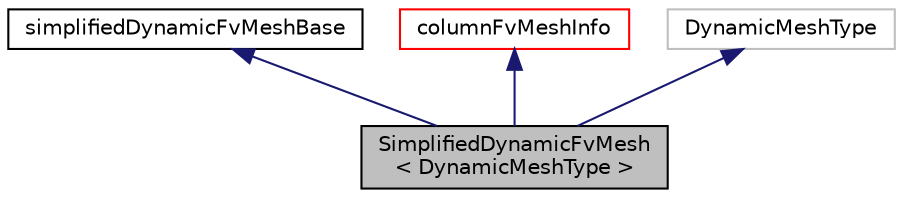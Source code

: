 digraph "SimplifiedDynamicFvMesh&lt; DynamicMeshType &gt;"
{
  bgcolor="transparent";
  edge [fontname="Helvetica",fontsize="10",labelfontname="Helvetica",labelfontsize="10"];
  node [fontname="Helvetica",fontsize="10",shape=record];
  Node1 [label="SimplifiedDynamicFvMesh\l\< DynamicMeshType \>",height=0.2,width=0.4,color="black", fillcolor="grey75", style="filled" fontcolor="black"];
  Node2 -> Node1 [dir="back",color="midnightblue",fontsize="10",style="solid",fontname="Helvetica"];
  Node2 [label="simplifiedDynamicFvMeshBase",height=0.2,width=0.4,color="black",URL="$classFoam_1_1simplifiedMeshes_1_1simplifiedDynamicFvMeshBase.html"];
  Node3 -> Node1 [dir="back",color="midnightblue",fontsize="10",style="solid",fontname="Helvetica"];
  Node3 [label="columnFvMeshInfo",height=0.2,width=0.4,color="red",URL="$classFoam_1_1simplifiedMeshes_1_1columnFvMeshInfo.html"];
  Node4 -> Node1 [dir="back",color="midnightblue",fontsize="10",style="solid",fontname="Helvetica"];
  Node4 [label="DynamicMeshType",height=0.2,width=0.4,color="grey75"];
}
